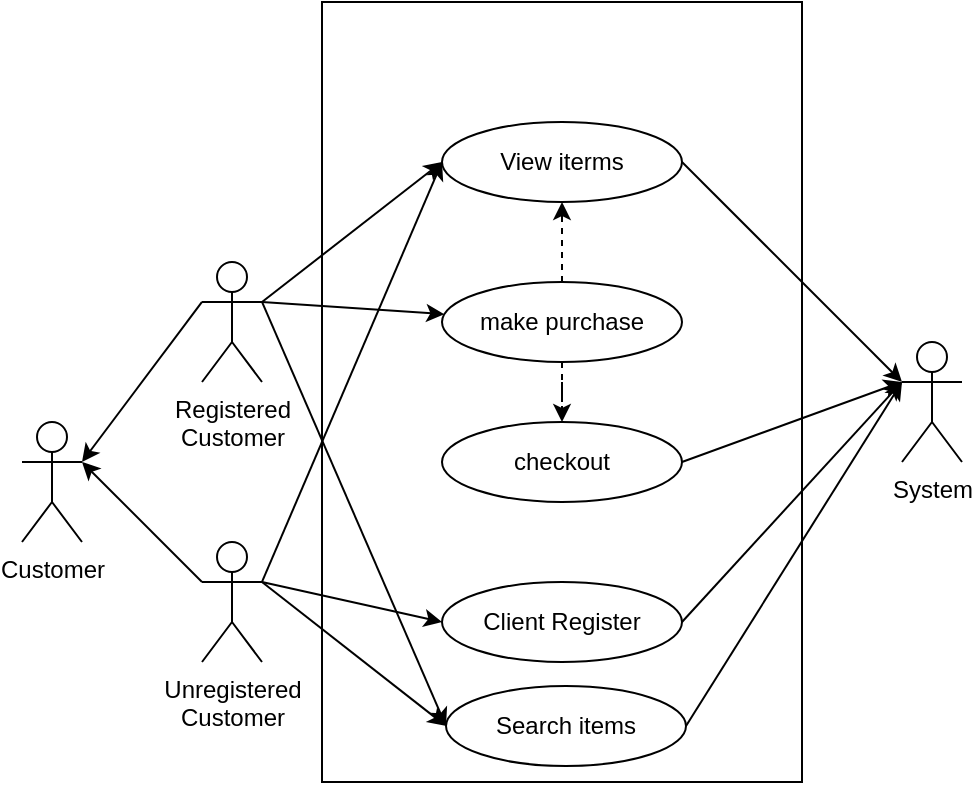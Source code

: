 <mxfile version="22.1.11" type="device">
  <diagram name="Page-1" id="Pt6Rx4wa6-GOWIy6Qie7">
    <mxGraphModel dx="989" dy="514" grid="0" gridSize="10" guides="1" tooltips="1" connect="1" arrows="1" fold="1" page="1" pageScale="1" pageWidth="827" pageHeight="1169" math="0" shadow="0">
      <root>
        <mxCell id="0" />
        <mxCell id="1" parent="0" />
        <mxCell id="YjZIXfqQgNMWpCQyCkJH-28" value="" style="rounded=0;whiteSpace=wrap;html=1;" vertex="1" parent="1">
          <mxGeometry x="180" y="110" width="240" height="390" as="geometry" />
        </mxCell>
        <mxCell id="YjZIXfqQgNMWpCQyCkJH-1" value="Customer" style="shape=umlActor;verticalLabelPosition=bottom;verticalAlign=top;html=1;outlineConnect=0;" vertex="1" parent="1">
          <mxGeometry x="30" y="320" width="30" height="60" as="geometry" />
        </mxCell>
        <mxCell id="YjZIXfqQgNMWpCQyCkJH-23" style="rounded=0;orthogonalLoop=1;jettySize=auto;html=1;entryX=0;entryY=0.333;entryDx=0;entryDy=0;entryPerimeter=0;exitX=1;exitY=0.5;exitDx=0;exitDy=0;" edge="1" parent="1" source="YjZIXfqQgNMWpCQyCkJH-6" target="YjZIXfqQgNMWpCQyCkJH-19">
          <mxGeometry relative="1" as="geometry">
            <mxPoint x="470.0" y="190" as="targetPoint" />
            <mxPoint x="357" y="197" as="sourcePoint" />
          </mxGeometry>
        </mxCell>
        <mxCell id="YjZIXfqQgNMWpCQyCkJH-6" value="View iterms" style="ellipse;whiteSpace=wrap;html=1;" vertex="1" parent="1">
          <mxGeometry x="240" y="170" width="120" height="40" as="geometry" />
        </mxCell>
        <mxCell id="YjZIXfqQgNMWpCQyCkJH-12" style="rounded=0;orthogonalLoop=1;jettySize=auto;html=1;exitX=1;exitY=0.333;exitDx=0;exitDy=0;exitPerimeter=0;" edge="1" parent="1" source="YjZIXfqQgNMWpCQyCkJH-7">
          <mxGeometry relative="1" as="geometry">
            <mxPoint x="240" y="190" as="targetPoint" />
          </mxGeometry>
        </mxCell>
        <mxCell id="YjZIXfqQgNMWpCQyCkJH-24" style="rounded=0;orthogonalLoop=1;jettySize=auto;html=1;exitX=1;exitY=0.333;exitDx=0;exitDy=0;exitPerimeter=0;" edge="1" parent="1" source="YjZIXfqQgNMWpCQyCkJH-7" target="YjZIXfqQgNMWpCQyCkJH-17">
          <mxGeometry relative="1" as="geometry" />
        </mxCell>
        <mxCell id="YjZIXfqQgNMWpCQyCkJH-32" style="rounded=0;orthogonalLoop=1;jettySize=auto;html=1;exitX=1;exitY=0.333;exitDx=0;exitDy=0;exitPerimeter=0;entryX=0;entryY=0.5;entryDx=0;entryDy=0;" edge="1" parent="1" source="YjZIXfqQgNMWpCQyCkJH-7" target="YjZIXfqQgNMWpCQyCkJH-29">
          <mxGeometry relative="1" as="geometry" />
        </mxCell>
        <mxCell id="YjZIXfqQgNMWpCQyCkJH-7" value="Registered &lt;br&gt;Customer" style="shape=umlActor;verticalLabelPosition=bottom;verticalAlign=top;html=1;outlineConnect=0;" vertex="1" parent="1">
          <mxGeometry x="120" y="240" width="30" height="60" as="geometry" />
        </mxCell>
        <mxCell id="YjZIXfqQgNMWpCQyCkJH-11" style="rounded=0;orthogonalLoop=1;jettySize=auto;html=1;exitX=1;exitY=0.333;exitDx=0;exitDy=0;exitPerimeter=0;entryX=0;entryY=0.5;entryDx=0;entryDy=0;" edge="1" parent="1" source="YjZIXfqQgNMWpCQyCkJH-8" target="YjZIXfqQgNMWpCQyCkJH-6">
          <mxGeometry relative="1" as="geometry" />
        </mxCell>
        <mxCell id="YjZIXfqQgNMWpCQyCkJH-14" style="rounded=0;orthogonalLoop=1;jettySize=auto;html=1;exitX=1;exitY=0.333;exitDx=0;exitDy=0;exitPerimeter=0;entryX=0;entryY=0.5;entryDx=0;entryDy=0;" edge="1" parent="1" source="YjZIXfqQgNMWpCQyCkJH-8" target="YjZIXfqQgNMWpCQyCkJH-13">
          <mxGeometry relative="1" as="geometry" />
        </mxCell>
        <mxCell id="YjZIXfqQgNMWpCQyCkJH-31" style="rounded=0;orthogonalLoop=1;jettySize=auto;html=1;exitX=1;exitY=0.333;exitDx=0;exitDy=0;exitPerimeter=0;entryX=0;entryY=0.5;entryDx=0;entryDy=0;" edge="1" parent="1" source="YjZIXfqQgNMWpCQyCkJH-8" target="YjZIXfqQgNMWpCQyCkJH-29">
          <mxGeometry relative="1" as="geometry" />
        </mxCell>
        <mxCell id="YjZIXfqQgNMWpCQyCkJH-8" value="Unregistered &lt;br&gt;Customer" style="shape=umlActor;verticalLabelPosition=bottom;verticalAlign=top;html=1;outlineConnect=0;" vertex="1" parent="1">
          <mxGeometry x="120" y="380" width="30" height="60" as="geometry" />
        </mxCell>
        <mxCell id="YjZIXfqQgNMWpCQyCkJH-9" style="rounded=0;orthogonalLoop=1;jettySize=auto;html=1;exitX=0;exitY=0.333;exitDx=0;exitDy=0;exitPerimeter=0;entryX=1;entryY=0.333;entryDx=0;entryDy=0;entryPerimeter=0;endArrow=classic;endFill=1;startArrow=none;startFill=0;" edge="1" parent="1" source="YjZIXfqQgNMWpCQyCkJH-7" target="YjZIXfqQgNMWpCQyCkJH-1">
          <mxGeometry relative="1" as="geometry" />
        </mxCell>
        <mxCell id="YjZIXfqQgNMWpCQyCkJH-10" style="rounded=0;orthogonalLoop=1;jettySize=auto;html=1;exitX=0;exitY=0.333;exitDx=0;exitDy=0;exitPerimeter=0;entryX=1;entryY=0.333;entryDx=0;entryDy=0;entryPerimeter=0;endArrow=classic;endFill=1;startArrow=none;startFill=0;" edge="1" parent="1" source="YjZIXfqQgNMWpCQyCkJH-8" target="YjZIXfqQgNMWpCQyCkJH-1">
          <mxGeometry relative="1" as="geometry">
            <mxPoint x="130" y="270" as="sourcePoint" />
            <mxPoint x="70" y="350" as="targetPoint" />
          </mxGeometry>
        </mxCell>
        <mxCell id="YjZIXfqQgNMWpCQyCkJH-13" value="Client Register&lt;br&gt;" style="ellipse;whiteSpace=wrap;html=1;" vertex="1" parent="1">
          <mxGeometry x="240" y="400" width="120" height="40" as="geometry" />
        </mxCell>
        <mxCell id="YjZIXfqQgNMWpCQyCkJH-25" style="edgeStyle=orthogonalEdgeStyle;rounded=0;orthogonalLoop=1;jettySize=auto;html=1;entryX=0.5;entryY=1;entryDx=0;entryDy=0;dashed=1;" edge="1" parent="1" source="YjZIXfqQgNMWpCQyCkJH-17" target="YjZIXfqQgNMWpCQyCkJH-6">
          <mxGeometry relative="1" as="geometry" />
        </mxCell>
        <mxCell id="YjZIXfqQgNMWpCQyCkJH-26" style="edgeStyle=orthogonalEdgeStyle;rounded=0;orthogonalLoop=1;jettySize=auto;html=1;entryX=0.5;entryY=0;entryDx=0;entryDy=0;dashed=1;" edge="1" parent="1" source="YjZIXfqQgNMWpCQyCkJH-17" target="YjZIXfqQgNMWpCQyCkJH-18">
          <mxGeometry relative="1" as="geometry" />
        </mxCell>
        <mxCell id="YjZIXfqQgNMWpCQyCkJH-17" value="make purchase" style="ellipse;whiteSpace=wrap;html=1;" vertex="1" parent="1">
          <mxGeometry x="240" y="250" width="120" height="40" as="geometry" />
        </mxCell>
        <mxCell id="YjZIXfqQgNMWpCQyCkJH-18" value="checkout" style="ellipse;whiteSpace=wrap;html=1;" vertex="1" parent="1">
          <mxGeometry x="240" y="320" width="120" height="40" as="geometry" />
        </mxCell>
        <mxCell id="YjZIXfqQgNMWpCQyCkJH-19" value="System" style="shape=umlActor;verticalLabelPosition=bottom;verticalAlign=top;html=1;outlineConnect=0;" vertex="1" parent="1">
          <mxGeometry x="470" y="280" width="30" height="60" as="geometry" />
        </mxCell>
        <mxCell id="YjZIXfqQgNMWpCQyCkJH-22" style="rounded=0;orthogonalLoop=1;jettySize=auto;html=1;exitX=1;exitY=0.5;exitDx=0;exitDy=0;entryX=0;entryY=0.333;entryDx=0;entryDy=0;entryPerimeter=0;" edge="1" parent="1" source="YjZIXfqQgNMWpCQyCkJH-13" target="YjZIXfqQgNMWpCQyCkJH-19">
          <mxGeometry relative="1" as="geometry" />
        </mxCell>
        <mxCell id="YjZIXfqQgNMWpCQyCkJH-27" style="rounded=0;orthogonalLoop=1;jettySize=auto;html=1;entryX=0;entryY=0.333;entryDx=0;entryDy=0;entryPerimeter=0;exitX=1;exitY=0.5;exitDx=0;exitDy=0;" edge="1" parent="1" source="YjZIXfqQgNMWpCQyCkJH-18" target="YjZIXfqQgNMWpCQyCkJH-19">
          <mxGeometry relative="1" as="geometry" />
        </mxCell>
        <mxCell id="YjZIXfqQgNMWpCQyCkJH-29" value="Search items" style="ellipse;whiteSpace=wrap;html=1;" vertex="1" parent="1">
          <mxGeometry x="242" y="452" width="120" height="40" as="geometry" />
        </mxCell>
        <mxCell id="YjZIXfqQgNMWpCQyCkJH-30" style="rounded=0;orthogonalLoop=1;jettySize=auto;html=1;entryX=0;entryY=0.333;entryDx=0;entryDy=0;entryPerimeter=0;exitX=1;exitY=0.5;exitDx=0;exitDy=0;" edge="1" parent="1" source="YjZIXfqQgNMWpCQyCkJH-29" target="YjZIXfqQgNMWpCQyCkJH-19">
          <mxGeometry relative="1" as="geometry" />
        </mxCell>
      </root>
    </mxGraphModel>
  </diagram>
</mxfile>
